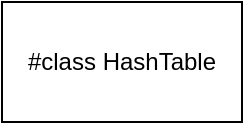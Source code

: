<mxfile>
    <diagram id="AMRbhJRx5IhhP5E7VQ9p" name="Page-1">
        <mxGraphModel dx="326" dy="524" grid="1" gridSize="10" guides="1" tooltips="1" connect="1" arrows="1" fold="1" page="1" pageScale="1" pageWidth="827" pageHeight="1169" math="0" shadow="0">
            <root>
                <mxCell id="0"/>
                <mxCell id="1" parent="0"/>
                <object label="#class HashTable" hedietLinkedDataV1_path="../basuracopiloto.cc" id="2">
                    <mxCell style="whiteSpace=wrap;html=1;" vertex="1" parent="1">
                        <mxGeometry x="10" y="30" width="120" height="60" as="geometry"/>
                    </mxCell>
                </object>
            </root>
        </mxGraphModel>
    </diagram>
</mxfile>